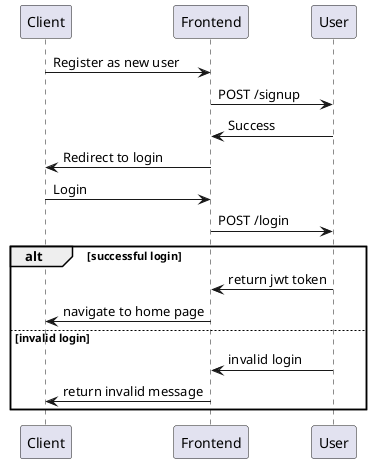 @startuml
Client -> Frontend: Register as new user
Frontend -> User: POST /signup
User -> Frontend: Success
Frontend -> Client: Redirect to login
Client -> Frontend: Login
Frontend -> User: POST /login
    alt successful login
    User -> Frontend: return jwt token
    Frontend -> Client: navigate to home page
    else invalid login
    User -> Frontend: invalid login
    Frontend -> Client: return invalid message
    end
@enduml